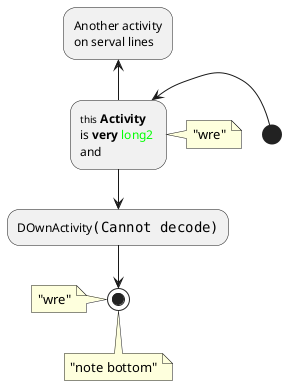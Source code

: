 @startuml

 (*) -left->"<size:10>this</size> <b>Activity</b>\nis <b>very</b> <color:#0f0>long2</color> \nand" as a1
 note right : "wre"
 -up-> "Another activity\non serval lines"
 a1 -down-> "DOwnActivity<img src:>"
 -->(*)
 note left : "wre"
 note bottom : "note bottom"

@enduml